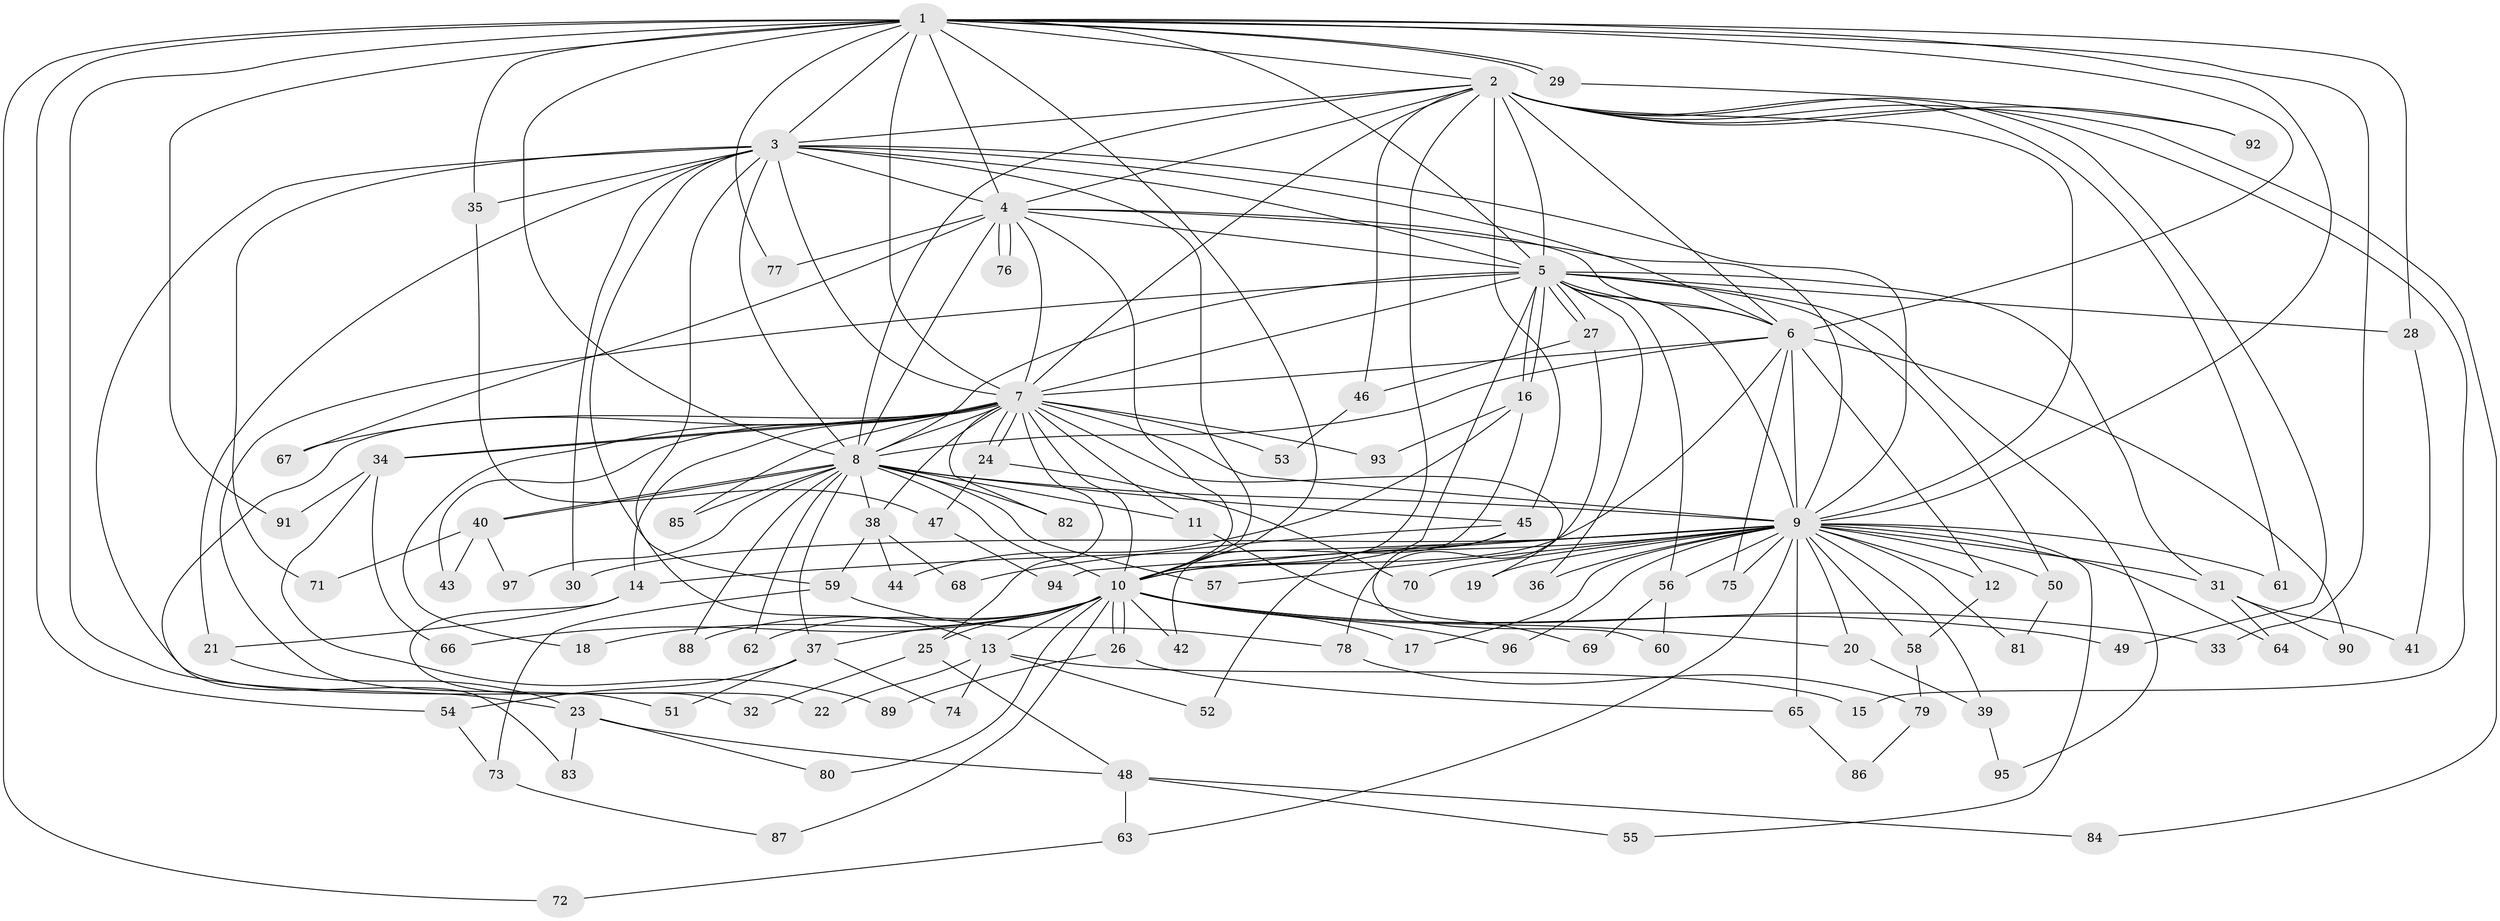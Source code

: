 // coarse degree distribution, {15: 0.06666666666666667, 11: 0.03333333333333333, 10: 0.06666666666666667, 8: 0.06666666666666667, 17: 0.03333333333333333, 13: 0.03333333333333333, 6: 0.06666666666666667, 4: 0.16666666666666666, 3: 0.1, 5: 0.2, 9: 0.03333333333333333, 2: 0.1, 1: 0.03333333333333333}
// Generated by graph-tools (version 1.1) at 2025/49/03/04/25 22:49:34]
// undirected, 97 vertices, 219 edges
graph export_dot {
  node [color=gray90,style=filled];
  1;
  2;
  3;
  4;
  5;
  6;
  7;
  8;
  9;
  10;
  11;
  12;
  13;
  14;
  15;
  16;
  17;
  18;
  19;
  20;
  21;
  22;
  23;
  24;
  25;
  26;
  27;
  28;
  29;
  30;
  31;
  32;
  33;
  34;
  35;
  36;
  37;
  38;
  39;
  40;
  41;
  42;
  43;
  44;
  45;
  46;
  47;
  48;
  49;
  50;
  51;
  52;
  53;
  54;
  55;
  56;
  57;
  58;
  59;
  60;
  61;
  62;
  63;
  64;
  65;
  66;
  67;
  68;
  69;
  70;
  71;
  72;
  73;
  74;
  75;
  76;
  77;
  78;
  79;
  80;
  81;
  82;
  83;
  84;
  85;
  86;
  87;
  88;
  89;
  90;
  91;
  92;
  93;
  94;
  95;
  96;
  97;
  1 -- 2;
  1 -- 3;
  1 -- 4;
  1 -- 5;
  1 -- 6;
  1 -- 7;
  1 -- 8;
  1 -- 9;
  1 -- 10;
  1 -- 23;
  1 -- 28;
  1 -- 29;
  1 -- 29;
  1 -- 33;
  1 -- 35;
  1 -- 54;
  1 -- 72;
  1 -- 77;
  1 -- 91;
  2 -- 3;
  2 -- 4;
  2 -- 5;
  2 -- 6;
  2 -- 7;
  2 -- 8;
  2 -- 9;
  2 -- 10;
  2 -- 15;
  2 -- 45;
  2 -- 46;
  2 -- 49;
  2 -- 61;
  2 -- 84;
  2 -- 92;
  3 -- 4;
  3 -- 5;
  3 -- 6;
  3 -- 7;
  3 -- 8;
  3 -- 9;
  3 -- 10;
  3 -- 13;
  3 -- 21;
  3 -- 22;
  3 -- 30;
  3 -- 35;
  3 -- 59;
  3 -- 71;
  4 -- 5;
  4 -- 6;
  4 -- 7;
  4 -- 8;
  4 -- 9;
  4 -- 10;
  4 -- 67;
  4 -- 76;
  4 -- 76;
  4 -- 77;
  5 -- 6;
  5 -- 7;
  5 -- 8;
  5 -- 9;
  5 -- 10;
  5 -- 16;
  5 -- 16;
  5 -- 27;
  5 -- 27;
  5 -- 28;
  5 -- 31;
  5 -- 36;
  5 -- 50;
  5 -- 51;
  5 -- 56;
  5 -- 95;
  6 -- 7;
  6 -- 8;
  6 -- 9;
  6 -- 10;
  6 -- 12;
  6 -- 75;
  6 -- 90;
  7 -- 8;
  7 -- 9;
  7 -- 10;
  7 -- 11;
  7 -- 14;
  7 -- 18;
  7 -- 19;
  7 -- 24;
  7 -- 24;
  7 -- 25;
  7 -- 34;
  7 -- 34;
  7 -- 38;
  7 -- 43;
  7 -- 53;
  7 -- 67;
  7 -- 82;
  7 -- 83;
  7 -- 85;
  7 -- 93;
  8 -- 9;
  8 -- 10;
  8 -- 11;
  8 -- 37;
  8 -- 38;
  8 -- 40;
  8 -- 40;
  8 -- 45;
  8 -- 57;
  8 -- 62;
  8 -- 82;
  8 -- 85;
  8 -- 88;
  8 -- 97;
  9 -- 10;
  9 -- 12;
  9 -- 14;
  9 -- 17;
  9 -- 19;
  9 -- 20;
  9 -- 30;
  9 -- 31;
  9 -- 36;
  9 -- 39;
  9 -- 50;
  9 -- 55;
  9 -- 56;
  9 -- 57;
  9 -- 58;
  9 -- 61;
  9 -- 63;
  9 -- 64;
  9 -- 65;
  9 -- 70;
  9 -- 75;
  9 -- 81;
  9 -- 94;
  9 -- 96;
  10 -- 13;
  10 -- 17;
  10 -- 18;
  10 -- 20;
  10 -- 25;
  10 -- 26;
  10 -- 26;
  10 -- 33;
  10 -- 37;
  10 -- 42;
  10 -- 49;
  10 -- 62;
  10 -- 66;
  10 -- 80;
  10 -- 87;
  10 -- 88;
  10 -- 96;
  11 -- 69;
  12 -- 58;
  13 -- 15;
  13 -- 22;
  13 -- 52;
  13 -- 74;
  14 -- 21;
  14 -- 32;
  16 -- 42;
  16 -- 44;
  16 -- 93;
  20 -- 39;
  21 -- 23;
  23 -- 48;
  23 -- 80;
  23 -- 83;
  24 -- 47;
  24 -- 70;
  25 -- 32;
  25 -- 48;
  26 -- 65;
  26 -- 89;
  27 -- 46;
  27 -- 78;
  28 -- 41;
  29 -- 92;
  31 -- 41;
  31 -- 64;
  31 -- 90;
  34 -- 66;
  34 -- 89;
  34 -- 91;
  35 -- 47;
  37 -- 51;
  37 -- 54;
  37 -- 74;
  38 -- 44;
  38 -- 59;
  38 -- 68;
  39 -- 95;
  40 -- 43;
  40 -- 71;
  40 -- 97;
  45 -- 52;
  45 -- 60;
  45 -- 68;
  46 -- 53;
  47 -- 94;
  48 -- 55;
  48 -- 63;
  48 -- 84;
  50 -- 81;
  54 -- 73;
  56 -- 60;
  56 -- 69;
  58 -- 79;
  59 -- 73;
  59 -- 78;
  63 -- 72;
  65 -- 86;
  73 -- 87;
  78 -- 79;
  79 -- 86;
}
